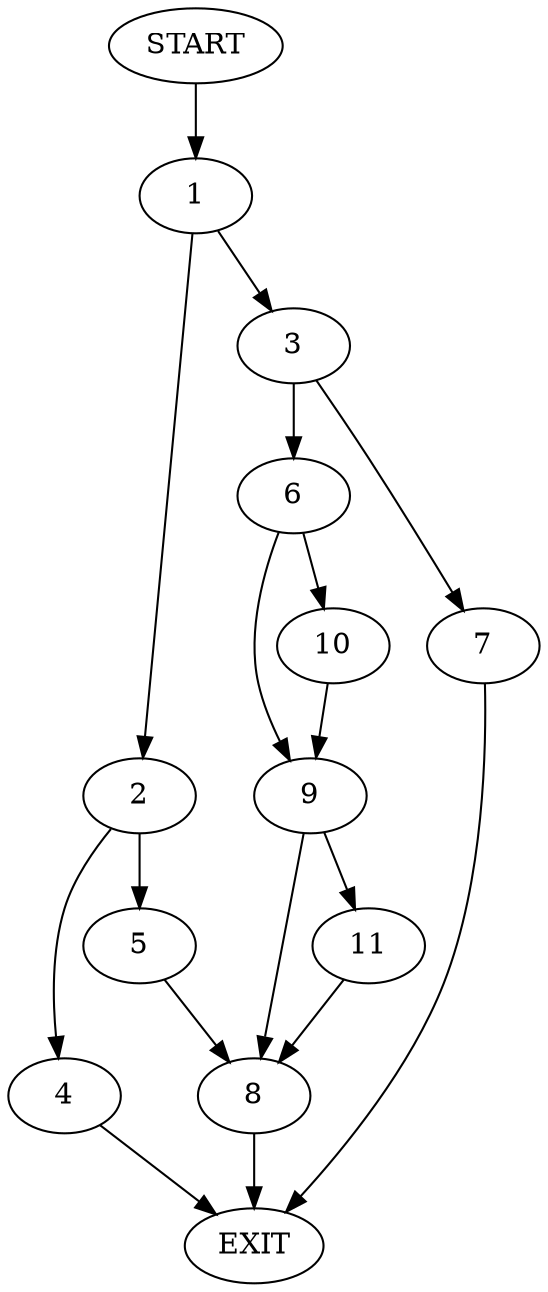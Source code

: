 digraph {
0 [label="START"]
12 [label="EXIT"]
0 -> 1
1 -> 2
1 -> 3
2 -> 4
2 -> 5
3 -> 6
3 -> 7
5 -> 8
4 -> 12
8 -> 12
7 -> 12
6 -> 9
6 -> 10
9 -> 8
9 -> 11
10 -> 9
11 -> 8
}
